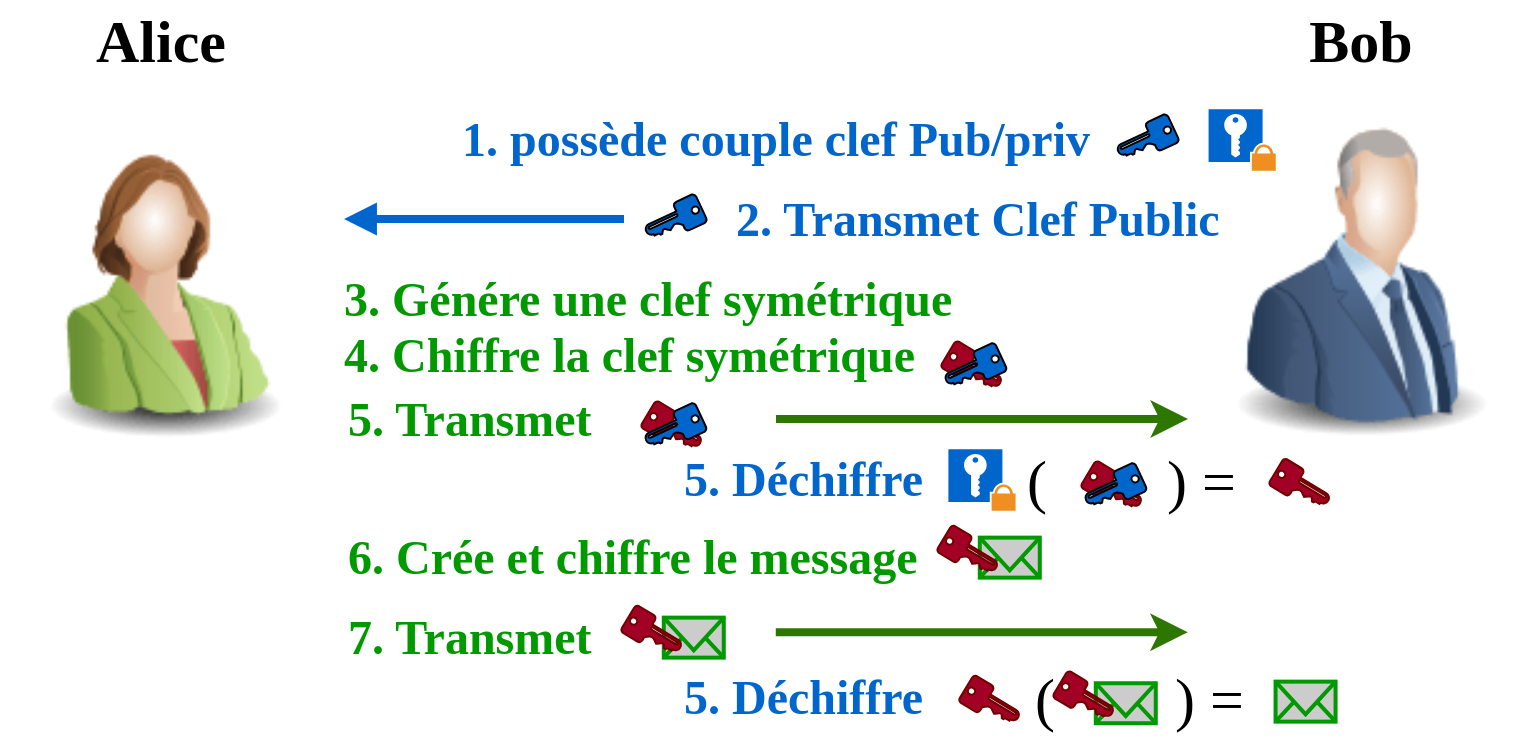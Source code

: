 <mxfile version="16.5.1" type="device"><diagram id="zmTP4KEdTFRwj0Q1SdpL" name="Page-1"><mxGraphModel dx="1422" dy="870" grid="1" gridSize="10" guides="1" tooltips="1" connect="1" arrows="1" fold="1" page="1" pageScale="1" pageWidth="827" pageHeight="1169" math="0" shadow="0"><root><mxCell id="0"/><mxCell id="1" parent="0"/><mxCell id="wfg-mG0YitIhJnH35V-Q-15" value="" style="image;html=1;image=img/lib/clip_art/people/Suit_Woman_Green_128x128.png" parent="1" vertex="1"><mxGeometry x="40" y="320" width="160" height="160" as="geometry"/></mxCell><mxCell id="wfg-mG0YitIhJnH35V-Q-24" value="" style="image;html=1;image=img/lib/clip_art/people/Suit_Man_Blue_128x128.png;fontFamily=Lucida Console;fontSize=20;" parent="1" vertex="1"><mxGeometry x="640" y="320" width="160" height="160" as="geometry"/></mxCell><mxCell id="wfg-mG0YitIhJnH35V-Q-26" value="&lt;font color=&quot;#009900&quot;&gt;7. Transmet&amp;nbsp;&lt;/font&gt;" style="text;html=1;fontSize=24;fontStyle=1;verticalAlign=middle;align=left;fontFamily=Lucida Console;" parent="1" vertex="1"><mxGeometry x="211.89" y="558.82" width="130" height="40" as="geometry"/></mxCell><mxCell id="wfg-mG0YitIhJnH35V-Q-36" value="&lt;font color=&quot;#000000&quot; style=&quot;font-size: 30px&quot;&gt;Alice&lt;/font&gt;" style="text;strokeColor=none;fillColor=none;html=1;fontSize=24;fontStyle=1;verticalAlign=middle;align=center;fontFamily=Lucida Console;fontColor=#009900;" parent="1" vertex="1"><mxGeometry x="70" y="260" width="100" height="40" as="geometry"/></mxCell><mxCell id="wfg-mG0YitIhJnH35V-Q-37" value="&lt;font color=&quot;#000000&quot; style=&quot;font-size: 30px&quot;&gt;Bob&lt;/font&gt;" style="text;strokeColor=none;fillColor=none;html=1;fontSize=24;fontStyle=1;verticalAlign=middle;align=center;fontFamily=Lucida Console;fontColor=#009900;" parent="1" vertex="1"><mxGeometry x="670" y="260" width="100" height="40" as="geometry"/></mxCell><mxCell id="wfg-mG0YitIhJnH35V-Q-40" value="" style="endArrow=classic;html=1;rounded=0;fontFamily=Lucida Console;fontSize=30;fontColor=#000000;strokeWidth=4;fillColor=#60a917;strokeColor=#2D7600;" parent="1" edge="1"><mxGeometry width="50" height="50" relative="1" as="geometry"><mxPoint x="428" y="469.5" as="sourcePoint"/><mxPoint x="634" y="469.5" as="targetPoint"/></mxGeometry></mxCell><mxCell id="wfg-mG0YitIhJnH35V-Q-41" value="" style="html=1;verticalLabelPosition=bottom;align=center;labelBackgroundColor=#ffffff;verticalAlign=top;strokeWidth=2;strokeColor=#009900;shadow=0;dashed=0;shape=mxgraph.ios7.icons.mail;fontFamily=Lucida Console;fontSize=30;fontColor=#000000;fillColor=#CCCCCC;" parent="1" vertex="1"><mxGeometry x="529.89" y="528.82" width="30" height="20" as="geometry"/></mxCell><mxCell id="wfg-mG0YitIhJnH35V-Q-45" value="&lt;font color=&quot;#009900&quot;&gt;6. Crée et chiffre le message&amp;nbsp;&lt;br&gt;&lt;/font&gt;" style="text;html=1;fontSize=24;fontStyle=1;verticalAlign=middle;align=left;fontFamily=Lucida Console;" parent="1" vertex="1"><mxGeometry x="211.89" y="518.82" width="130" height="40" as="geometry"/></mxCell><mxCell id="wfg-mG0YitIhJnH35V-Q-48" value="" style="sketch=0;aspect=fixed;pointerEvents=1;shadow=0;dashed=0;html=1;strokeColor=default;labelPosition=center;verticalLabelPosition=bottom;verticalAlign=top;align=center;fillColor=#0066CC;shape=mxgraph.mscae.enterprise.key_permissions;direction=south;fontColor=#ffffff;rotation=-25;" parent="1" vertex="1"><mxGeometry x="362" y="362.2" width="30" height="15.6" as="geometry"/></mxCell><mxCell id="wfg-mG0YitIhJnH35V-Q-56" value="&lt;font color=&quot;#0066cc&quot;&gt;2. Transmet Clef Public&lt;/font&gt;" style="text;html=1;fontSize=24;fontStyle=1;verticalAlign=middle;align=left;fontFamily=Lucida Console;fontColor=#97D077;" parent="1" vertex="1"><mxGeometry x="406" y="350" width="250" height="40" as="geometry"/></mxCell><mxCell id="wfg-mG0YitIhJnH35V-Q-62" value="(&amp;nbsp; &amp;nbsp; &amp;nbsp; &amp;nbsp; ) =&amp;nbsp;" style="text;html=1;align=center;verticalAlign=middle;resizable=0;points=[];autosize=1;strokeColor=none;fillColor=none;fontSize=30;fontFamily=Lucida Console;fontColor=#000000;" parent="1" vertex="1"><mxGeometry x="547.78" y="588.82" width="130" height="40" as="geometry"/></mxCell><mxCell id="wfg-mG0YitIhJnH35V-Q-69" value="" style="html=1;verticalLabelPosition=bottom;align=center;labelBackgroundColor=#ffffff;verticalAlign=top;strokeWidth=2;strokeColor=#009900;shadow=0;dashed=0;shape=mxgraph.ios7.icons.mail;fontFamily=Lucida Console;fontSize=30;fontColor=#000000;fillColor=#CCCCCC;" parent="1" vertex="1"><mxGeometry x="677.78" y="600.82" width="30" height="20" as="geometry"/></mxCell><mxCell id="wfg-mG0YitIhJnH35V-Q-72" value="" style="html=1;verticalAlign=bottom;labelBackgroundColor=none;endArrow=block;endFill=1;rounded=0;fontFamily=Lucida Console;fontSize=30;fontColor=#0066CC;strokeWidth=4;strokeColor=#0066CC;" parent="1" edge="1"><mxGeometry width="160" relative="1" as="geometry"><mxPoint x="352" y="369.5" as="sourcePoint"/><mxPoint x="212" y="369.5" as="targetPoint"/></mxGeometry></mxCell><mxCell id="wfg-mG0YitIhJnH35V-Q-79" value="&lt;font color=&quot;#0066cc&quot;&gt;5. Déchiffre&lt;/font&gt;" style="text;html=1;fontSize=24;fontStyle=1;verticalAlign=middle;align=left;fontFamily=Lucida Console;fontColor=#97D077;" parent="1" vertex="1"><mxGeometry x="379.89" y="588.82" width="130" height="40" as="geometry"/></mxCell><mxCell id="wfg-mG0YitIhJnH35V-Q-80" value="&lt;font color=&quot;#0066cc&quot;&gt;1. possède couple clef Pub/priv&lt;/font&gt;" style="text;html=1;fontSize=24;fontStyle=1;verticalAlign=middle;align=left;fontFamily=Lucida Console;fontColor=#97D077;" parent="1" vertex="1"><mxGeometry x="269" y="310" width="250" height="40" as="geometry"/></mxCell><mxCell id="wfg-mG0YitIhJnH35V-Q-82" value="" style="sketch=0;aspect=fixed;pointerEvents=1;shadow=0;dashed=0;html=1;strokeColor=default;labelPosition=center;verticalLabelPosition=bottom;verticalAlign=top;align=center;fillColor=#0066CC;shape=mxgraph.mscae.enterprise.key_permissions;direction=south;fontColor=#ffffff;rotation=-25;" parent="1" vertex="1"><mxGeometry x="598" y="322.2" width="30" height="15.6" as="geometry"/></mxCell><mxCell id="oYJnRKjV2UYd50Pxuqw1-1" value="&lt;font color=&quot;#009900&quot;&gt;3. Génére une clef symétrique&amp;nbsp;&lt;br&gt;&lt;/font&gt;" style="text;html=1;fontSize=24;fontStyle=1;verticalAlign=middle;align=left;fontFamily=Lucida Console;" parent="1" vertex="1"><mxGeometry x="210" y="390" width="130" height="40" as="geometry"/></mxCell><mxCell id="oYJnRKjV2UYd50Pxuqw1-4" value="&lt;font color=&quot;#009900&quot;&gt;4. Chiffre la clef symétrique&amp;nbsp;&lt;br&gt;&lt;/font&gt;" style="text;html=1;fontSize=24;fontStyle=1;verticalAlign=middle;align=left;fontFamily=Lucida Console;" parent="1" vertex="1"><mxGeometry x="210" y="417.8" width="130" height="40" as="geometry"/></mxCell><mxCell id="oYJnRKjV2UYd50Pxuqw1-7" value="&lt;font color=&quot;#009900&quot;&gt;5. Transmet&amp;nbsp;&lt;/font&gt;" style="text;html=1;fontSize=24;fontStyle=1;verticalAlign=middle;align=left;fontFamily=Lucida Console;" parent="1" vertex="1"><mxGeometry x="212" y="450" width="130" height="40" as="geometry"/></mxCell><mxCell id="oYJnRKjV2UYd50Pxuqw1-8" value="" style="group" parent="1" vertex="1" connectable="0"><mxGeometry x="509.999" y="429.999" width="33.782" height="28.823" as="geometry"/></mxCell><mxCell id="oYJnRKjV2UYd50Pxuqw1-3" value="" style="sketch=0;aspect=fixed;pointerEvents=1;shadow=0;dashed=0;html=1;strokeColor=#6F0000;labelPosition=center;verticalLabelPosition=bottom;verticalAlign=top;align=center;fillColor=#a20025;shape=mxgraph.mscae.enterprise.key_permissions;direction=south;fontColor=#ffffff;rotation=31;flipV=0;flipH=1;" parent="oYJnRKjV2UYd50Pxuqw1-8" vertex="1"><mxGeometry x="1.891" y="6.611" width="30" height="15.6" as="geometry"/></mxCell><mxCell id="oYJnRKjV2UYd50Pxuqw1-5" value="" style="sketch=0;aspect=fixed;pointerEvents=1;shadow=0;dashed=0;html=1;strokeColor=default;labelPosition=center;verticalLabelPosition=bottom;verticalAlign=top;align=center;fillColor=#0066CC;shape=mxgraph.mscae.enterprise.key_permissions;direction=south;fontColor=#ffffff;rotation=-25;" parent="oYJnRKjV2UYd50Pxuqw1-8" vertex="1"><mxGeometry x="1.891" y="6.611" width="30" height="15.6" as="geometry"/></mxCell><mxCell id="oYJnRKjV2UYd50Pxuqw1-16" value="" style="group" parent="1" vertex="1" connectable="0"><mxGeometry x="359.999" y="459.999" width="33.782" height="28.823" as="geometry"/></mxCell><mxCell id="oYJnRKjV2UYd50Pxuqw1-17" value="" style="sketch=0;aspect=fixed;pointerEvents=1;shadow=0;dashed=0;html=1;strokeColor=#6F0000;labelPosition=center;verticalLabelPosition=bottom;verticalAlign=top;align=center;fillColor=#a20025;shape=mxgraph.mscae.enterprise.key_permissions;direction=south;fontColor=#ffffff;rotation=31;flipV=0;flipH=1;" parent="oYJnRKjV2UYd50Pxuqw1-16" vertex="1"><mxGeometry x="1.891" y="6.611" width="30" height="15.6" as="geometry"/></mxCell><mxCell id="oYJnRKjV2UYd50Pxuqw1-18" value="" style="sketch=0;aspect=fixed;pointerEvents=1;shadow=0;dashed=0;html=1;strokeColor=default;labelPosition=center;verticalLabelPosition=bottom;verticalAlign=top;align=center;fillColor=#0066CC;shape=mxgraph.mscae.enterprise.key_permissions;direction=south;fontColor=#ffffff;rotation=-25;" parent="oYJnRKjV2UYd50Pxuqw1-16" vertex="1"><mxGeometry x="1.891" y="6.611" width="30" height="15.6" as="geometry"/></mxCell><mxCell id="oYJnRKjV2UYd50Pxuqw1-20" value="&lt;font color=&quot;#0066cc&quot;&gt;5. Déchiffre&lt;/font&gt;" style="text;html=1;fontSize=24;fontStyle=1;verticalAlign=middle;align=left;fontFamily=Lucida Console;fontColor=#97D077;" parent="1" vertex="1"><mxGeometry x="380" y="480" width="130" height="40" as="geometry"/></mxCell><mxCell id="oYJnRKjV2UYd50Pxuqw1-38" value="(&amp;nbsp; &amp;nbsp; &amp;nbsp; &amp;nbsp; ) =&amp;nbsp;" style="text;html=1;align=center;verticalAlign=middle;resizable=0;points=[];autosize=1;strokeColor=none;fillColor=none;fontSize=30;fontFamily=Lucida Console;fontColor=#000000;" parent="1" vertex="1"><mxGeometry x="544" y="480" width="130" height="40" as="geometry"/></mxCell><mxCell id="oYJnRKjV2UYd50Pxuqw1-42" value="" style="group" parent="1" vertex="1" connectable="0"><mxGeometry x="579.999" y="489.999" width="33.782" height="28.823" as="geometry"/></mxCell><mxCell id="oYJnRKjV2UYd50Pxuqw1-43" value="" style="sketch=0;aspect=fixed;pointerEvents=1;shadow=0;dashed=0;html=1;strokeColor=#6F0000;labelPosition=center;verticalLabelPosition=bottom;verticalAlign=top;align=center;fillColor=#a20025;shape=mxgraph.mscae.enterprise.key_permissions;direction=south;fontColor=#ffffff;rotation=31;flipV=0;flipH=1;" parent="oYJnRKjV2UYd50Pxuqw1-42" vertex="1"><mxGeometry x="1.891" y="6.611" width="30" height="15.6" as="geometry"/></mxCell><mxCell id="oYJnRKjV2UYd50Pxuqw1-44" value="" style="sketch=0;aspect=fixed;pointerEvents=1;shadow=0;dashed=0;html=1;strokeColor=default;labelPosition=center;verticalLabelPosition=bottom;verticalAlign=top;align=center;fillColor=#0066CC;shape=mxgraph.mscae.enterprise.key_permissions;direction=south;fontColor=#ffffff;rotation=-25;" parent="oYJnRKjV2UYd50Pxuqw1-42" vertex="1"><mxGeometry x="1.891" y="6.611" width="30" height="15.6" as="geometry"/></mxCell><mxCell id="oYJnRKjV2UYd50Pxuqw1-45" value="" style="group" parent="1" vertex="1" connectable="0"><mxGeometry x="673.999" y="488.819" width="33.782" height="28.823" as="geometry"/></mxCell><mxCell id="oYJnRKjV2UYd50Pxuqw1-46" value="" style="sketch=0;aspect=fixed;pointerEvents=1;shadow=0;dashed=0;html=1;strokeColor=#6F0000;labelPosition=center;verticalLabelPosition=bottom;verticalAlign=top;align=center;fillColor=#a20025;shape=mxgraph.mscae.enterprise.key_permissions;direction=south;fontColor=#ffffff;rotation=31;flipV=0;flipH=1;" parent="oYJnRKjV2UYd50Pxuqw1-45" vertex="1"><mxGeometry x="1.891" y="6.611" width="30" height="15.6" as="geometry"/></mxCell><mxCell id="oYJnRKjV2UYd50Pxuqw1-57" value="" style="sketch=0;aspect=fixed;pointerEvents=1;shadow=0;dashed=0;html=1;strokeColor=#6F0000;labelPosition=center;verticalLabelPosition=bottom;verticalAlign=top;align=center;fillColor=#a20025;shape=mxgraph.mscae.enterprise.key_permissions;direction=south;fontColor=#ffffff;rotation=31;flipV=0;flipH=1;" parent="1" vertex="1"><mxGeometry x="509.89" y="528.82" width="30" height="15.6" as="geometry"/></mxCell><mxCell id="oYJnRKjV2UYd50Pxuqw1-58" value="" style="html=1;verticalLabelPosition=bottom;align=center;labelBackgroundColor=#ffffff;verticalAlign=top;strokeWidth=2;strokeColor=#009900;shadow=0;dashed=0;shape=mxgraph.ios7.icons.mail;fontFamily=Lucida Console;fontSize=30;fontColor=#000000;fillColor=#CCCCCC;" parent="1" vertex="1"><mxGeometry x="371.89" y="568.82" width="30" height="20" as="geometry"/></mxCell><mxCell id="oYJnRKjV2UYd50Pxuqw1-59" value="" style="sketch=0;aspect=fixed;pointerEvents=1;shadow=0;dashed=0;html=1;strokeColor=#6F0000;labelPosition=center;verticalLabelPosition=bottom;verticalAlign=top;align=center;fillColor=#a20025;shape=mxgraph.mscae.enterprise.key_permissions;direction=south;fontColor=#ffffff;rotation=31;flipV=0;flipH=1;" parent="1" vertex="1"><mxGeometry x="351.89" y="568.82" width="30" height="15.6" as="geometry"/></mxCell><mxCell id="oYJnRKjV2UYd50Pxuqw1-61" value="" style="endArrow=classic;html=1;rounded=0;fontFamily=Lucida Console;fontSize=30;fontColor=#000000;strokeWidth=4;fillColor=#60a917;strokeColor=#2D7600;" parent="1" edge="1"><mxGeometry width="50" height="50" relative="1" as="geometry"><mxPoint x="427.89" y="576.12" as="sourcePoint"/><mxPoint x="633.89" y="576.12" as="targetPoint"/></mxGeometry></mxCell><mxCell id="oYJnRKjV2UYd50Pxuqw1-62" value="" style="sketch=0;aspect=fixed;pointerEvents=1;shadow=0;dashed=0;html=1;strokeColor=#6F0000;labelPosition=center;verticalLabelPosition=bottom;verticalAlign=top;align=center;fillColor=#a20025;shape=mxgraph.mscae.enterprise.key_permissions;direction=south;fontColor=#ffffff;rotation=31;flipV=0;flipH=1;" parent="1" vertex="1"><mxGeometry x="520.84" y="603.82" width="30" height="15.6" as="geometry"/></mxCell><mxCell id="oYJnRKjV2UYd50Pxuqw1-63" value="" style="html=1;verticalLabelPosition=bottom;align=center;labelBackgroundColor=#ffffff;verticalAlign=top;strokeWidth=2;strokeColor=#009900;shadow=0;dashed=0;shape=mxgraph.ios7.icons.mail;fontFamily=Lucida Console;fontSize=30;fontColor=#000000;fillColor=#CCCCCC;" parent="1" vertex="1"><mxGeometry x="587.89" y="601.62" width="30" height="20" as="geometry"/></mxCell><mxCell id="oYJnRKjV2UYd50Pxuqw1-64" value="" style="sketch=0;aspect=fixed;pointerEvents=1;shadow=0;dashed=0;html=1;strokeColor=#6F0000;labelPosition=center;verticalLabelPosition=bottom;verticalAlign=top;align=center;fillColor=#a20025;shape=mxgraph.mscae.enterprise.key_permissions;direction=south;fontColor=#ffffff;rotation=31;flipV=0;flipH=1;" parent="1" vertex="1"><mxGeometry x="567.89" y="601.62" width="30" height="15.6" as="geometry"/></mxCell><mxCell id="xfg1AzdGvbq4qkK6KM63-1" value="" style="shadow=0;dashed=0;html=1;strokeColor=none;fillColor=#0066CC;labelPosition=center;verticalLabelPosition=bottom;verticalAlign=top;align=center;outlineConnect=0;shape=mxgraph.veeam.2d.private_key;labelBackgroundColor=none;labelBorderColor=none;fontFamily=Lucida Console;fontSize=30;fontColor=#0066CC;" vertex="1" parent="1"><mxGeometry x="644.29" y="314.65" width="33.6" height="30.7" as="geometry"/></mxCell><mxCell id="xfg1AzdGvbq4qkK6KM63-2" value="" style="shadow=0;dashed=0;html=1;strokeColor=none;fillColor=#0066CC;labelPosition=center;verticalLabelPosition=bottom;verticalAlign=top;align=center;outlineConnect=0;shape=mxgraph.veeam.2d.private_key;labelBackgroundColor=none;labelBorderColor=none;fontFamily=Lucida Console;fontSize=30;fontColor=#0066CC;" vertex="1" parent="1"><mxGeometry x="514.2" y="484.65" width="33.6" height="30.7" as="geometry"/></mxCell></root></mxGraphModel></diagram></mxfile>